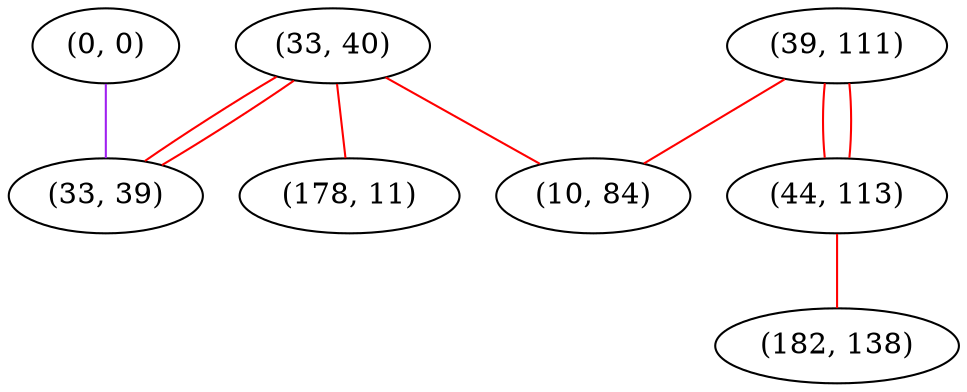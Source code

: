 graph "" {
"(0, 0)";
"(39, 111)";
"(33, 40)";
"(44, 113)";
"(10, 84)";
"(33, 39)";
"(182, 138)";
"(178, 11)";
"(0, 0)" -- "(33, 39)"  [color=purple, key=0, weight=4];
"(39, 111)" -- "(44, 113)"  [color=red, key=0, weight=1];
"(39, 111)" -- "(44, 113)"  [color=red, key=1, weight=1];
"(39, 111)" -- "(10, 84)"  [color=red, key=0, weight=1];
"(33, 40)" -- "(178, 11)"  [color=red, key=0, weight=1];
"(33, 40)" -- "(10, 84)"  [color=red, key=0, weight=1];
"(33, 40)" -- "(33, 39)"  [color=red, key=0, weight=1];
"(33, 40)" -- "(33, 39)"  [color=red, key=1, weight=1];
"(44, 113)" -- "(182, 138)"  [color=red, key=0, weight=1];
}
